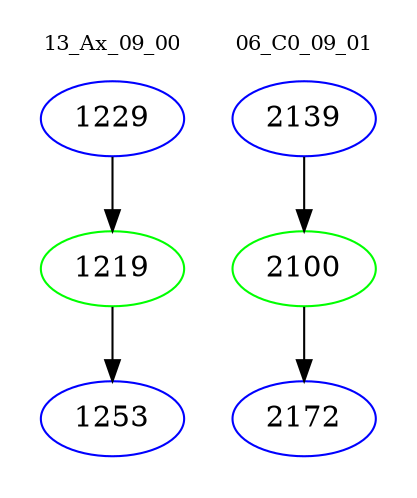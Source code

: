 digraph{
subgraph cluster_0 {
color = white
label = "13_Ax_09_00";
fontsize=10;
T0_1229 [label="1229", color="blue"]
T0_1229 -> T0_1219 [color="black"]
T0_1219 [label="1219", color="green"]
T0_1219 -> T0_1253 [color="black"]
T0_1253 [label="1253", color="blue"]
}
subgraph cluster_1 {
color = white
label = "06_C0_09_01";
fontsize=10;
T1_2139 [label="2139", color="blue"]
T1_2139 -> T1_2100 [color="black"]
T1_2100 [label="2100", color="green"]
T1_2100 -> T1_2172 [color="black"]
T1_2172 [label="2172", color="blue"]
}
}
